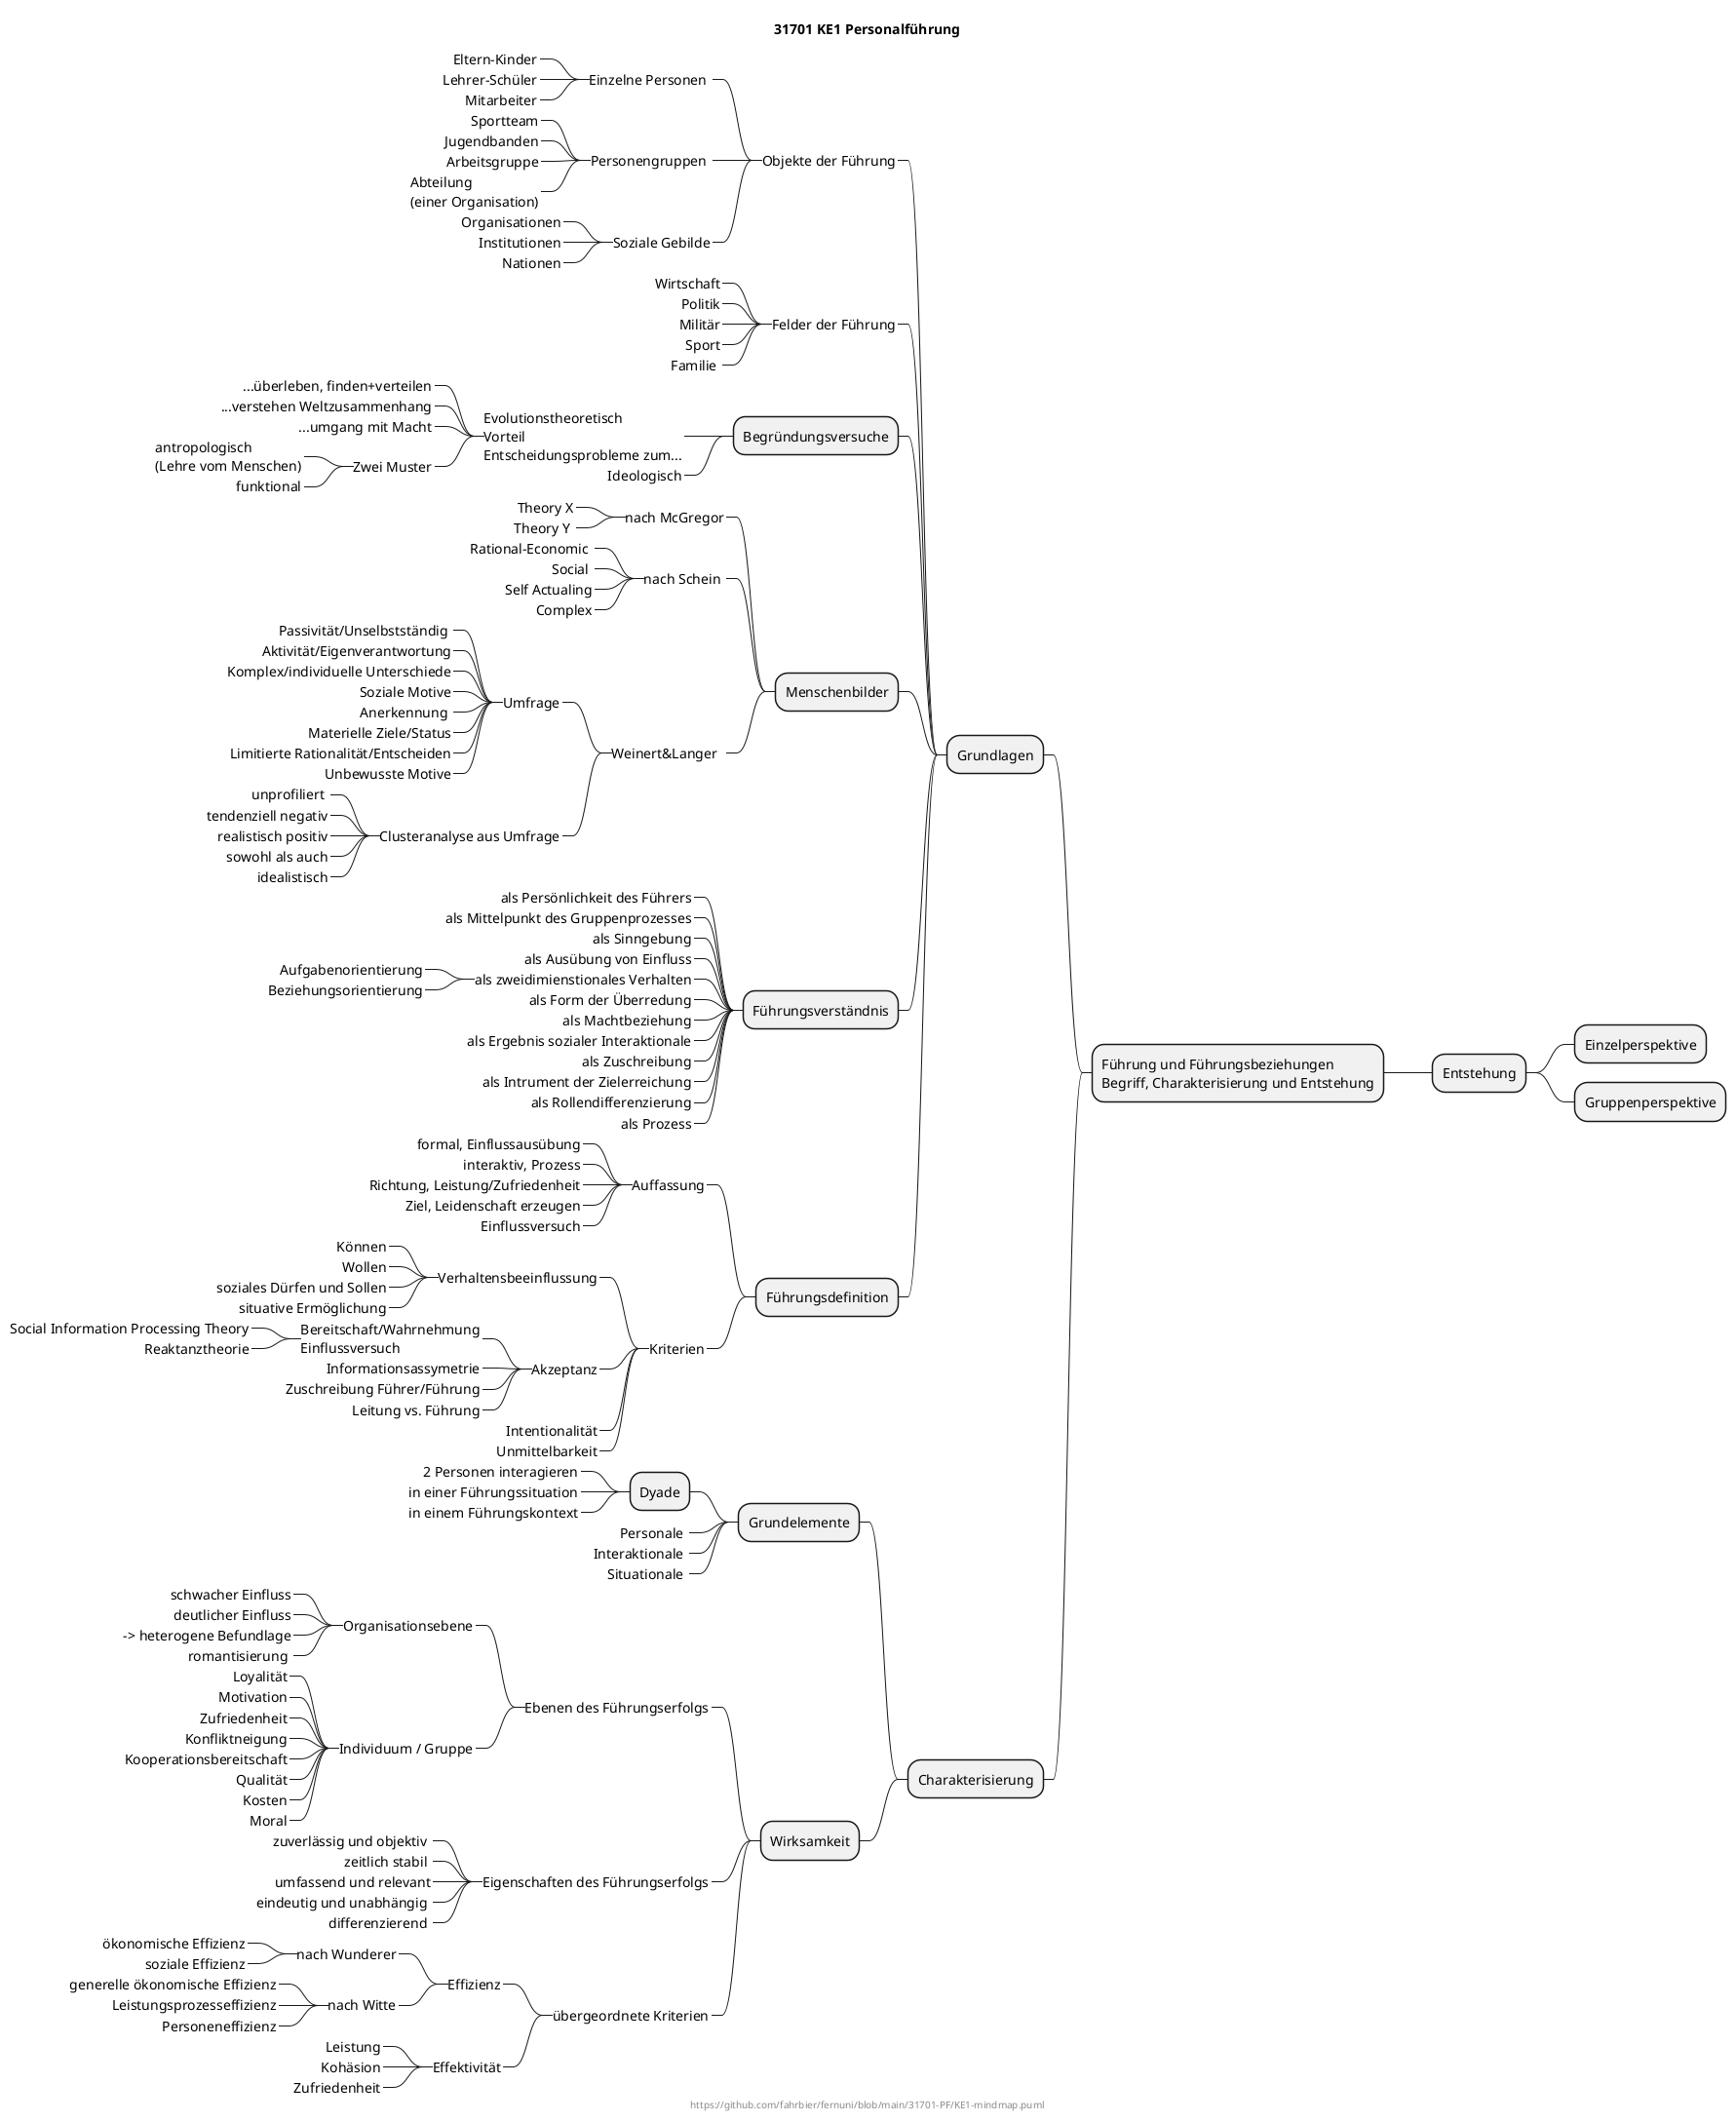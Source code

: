 @startmindmap 31701KE1

title 31701 KE1 Personalführung
center footer https://github.com/fahrbier/fernuni/blob/main/31701-PF/KE1-mindmap.puml

+ Führung und Führungsbeziehungen\nBegriff, Charakterisierung und Entstehung
-- Grundlagen
---_ Objekte der Führung
----_ Einzelne Personen 
-----_ Eltern-Kinder
-----_ Lehrer-Schüler
-----_ Mitarbeiter

----_ Personengruppen 
-----_ Sportteam
-----_ Jugendbanden
-----_ Arbeitsgruppe
-----_ Abteilung\n(einer Organisation)

----_ Soziale Gebilde
-----_ Organisationen
-----_ Institutionen
-----_ Nationen

---_ Felder der Führung
----_ Wirtschaft
----_ Politik
----_ Militär
----_ Sport
----_ Familie 

--- Begründungsversuche
----_ Evolutionstheoretisch\nVorteil\nEntscheidungsprobleme zum...
-----_ ...überleben, finden+verteilen
-----_ ...verstehen Weltzusammenhang
-----_ ...umgang mit Macht
-----_ Zwei Muster
------_ antropologisch\n(Lehre vom Menschen)
------_ funktional




----_ Ideologisch

--- Menschenbilder
----_ nach McGregor
-----_ Theory X
-----_ Theory Y 

----_ nach Schein 
-----_ Rational-Economic 
-----_ Social 
-----_ Self Actualing
-----_ Complex

----_ Weinert&Langer  
-----_ Umfrage
------_ Passivität/Unselbstständig 
------_ Aktivität/Eigenverantwortung
------_ Komplex/individuelle Unterschiede
------_ Soziale Motive
------_ Anerkennung 
------_ Materielle Ziele/Status
------_ Limitierte Rationalität/Entscheiden
------_ Unbewusste Motive

-----_ Clusteranalyse aus Umfrage
------_ unprofiliert 
------_ tendenziell negativ
------_ realistisch positiv
------_ sowohl als auch
------_ idealistisch


--- Führungsverständnis
----_ als Persönlichkeit des Führers
----_ als Mittelpunkt des Gruppenprozesses
----_ als Sinngebung
----_ als Ausübung von Einfluss
----_ als zweidimienstionales Verhalten
-----_ Aufgabenorientierung
-----_ Beziehungsorientierung
----_ als Form der Überredung
----_ als Machtbeziehung
----_ als Ergebnis sozialer Interaktionale
----_ als Zuschreibung
----_ als Intrument der Zielerreichung
----_ als Rollendifferenzierung
----_ als Prozess

--- Führungsdefinition
----_ Auffassung
-----_ formal, Einflussausübung
-----_ interaktiv, Prozess
-----_ Richtung, Leistung/Zufriedenheit
-----_ Ziel, Leidenschaft erzeugen
-----_ Einflussversuch
----_ Kriterien
-----_ Verhaltensbeeinflussung
------_ Können
------_ Wollen
------_ soziales Dürfen und Sollen
------_ situative Ermöglichung
-----_ Akzeptanz
------_ Bereitschaft/Wahrnehmung\nEinflussversuch
-------_ Social Information Processing Theory
-------_ Reaktanztheorie
------_ Informationsassymetrie
------_ Zuschreibung Führer/Führung
------_ Leitung vs. Führung



-----_ Intentionalität
-----_ Unmittelbarkeit








-- Charakterisierung
--- Grundelemente
---- Dyade
-----_ 2 Personen interagieren
-----_ in einer Führungssituation
-----_ in einem Führungskontext
----_ Personale 
----_ Interaktionale 
----_ Situationale 

--- Wirksamkeit
----_ Ebenen des Führungserfolgs
-----_ Organisationsebene
------_ schwacher Einfluss
------_ deutlicher Einfluss
------_ -> heterogene Befundlage
------_ romantisierung 

-----_ Individuum / Gruppe
------_ Loyalität
------_ Motivation
------_ Zufriedenheit
------_ Konfliktneigung
------_ Kooperationsbereitschaft
------_ Qualität
------_ Kosten
------_ Moral

----_ Eigenschaften des Führungserfolgs
-----_ zuverlässig und objektiv 
-----_ zeitlich stabil 
-----_ umfassend und relevant
-----_ eindeutig und unabhängig 
-----_ differenzierend 

----_ übergeordnete Kriterien
-----_ Effizienz
------_ nach Wunderer
-------_ ökonomische Effizienz
-------_ soziale Effizienz

------_ nach Witte
-------_ generelle ökonomische Effizienz
-------_ Leistungsprozesseffizienz
-------_ Personeneffizienz


-----_ Effektivität
------_ Leistung
------_ Kohäsion
------_ Zufriedenheit



++ Entstehung
+++ Einzelperspektive
+++ Gruppenperspektive

@endmindmap